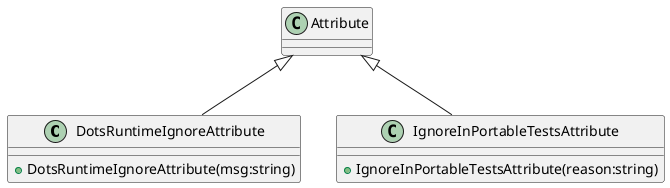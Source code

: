 @startuml
class DotsRuntimeIgnoreAttribute {
    + DotsRuntimeIgnoreAttribute(msg:string)
}
class IgnoreInPortableTestsAttribute {
    + IgnoreInPortableTestsAttribute(reason:string)
}
Attribute <|-- DotsRuntimeIgnoreAttribute
Attribute <|-- IgnoreInPortableTestsAttribute
@enduml

